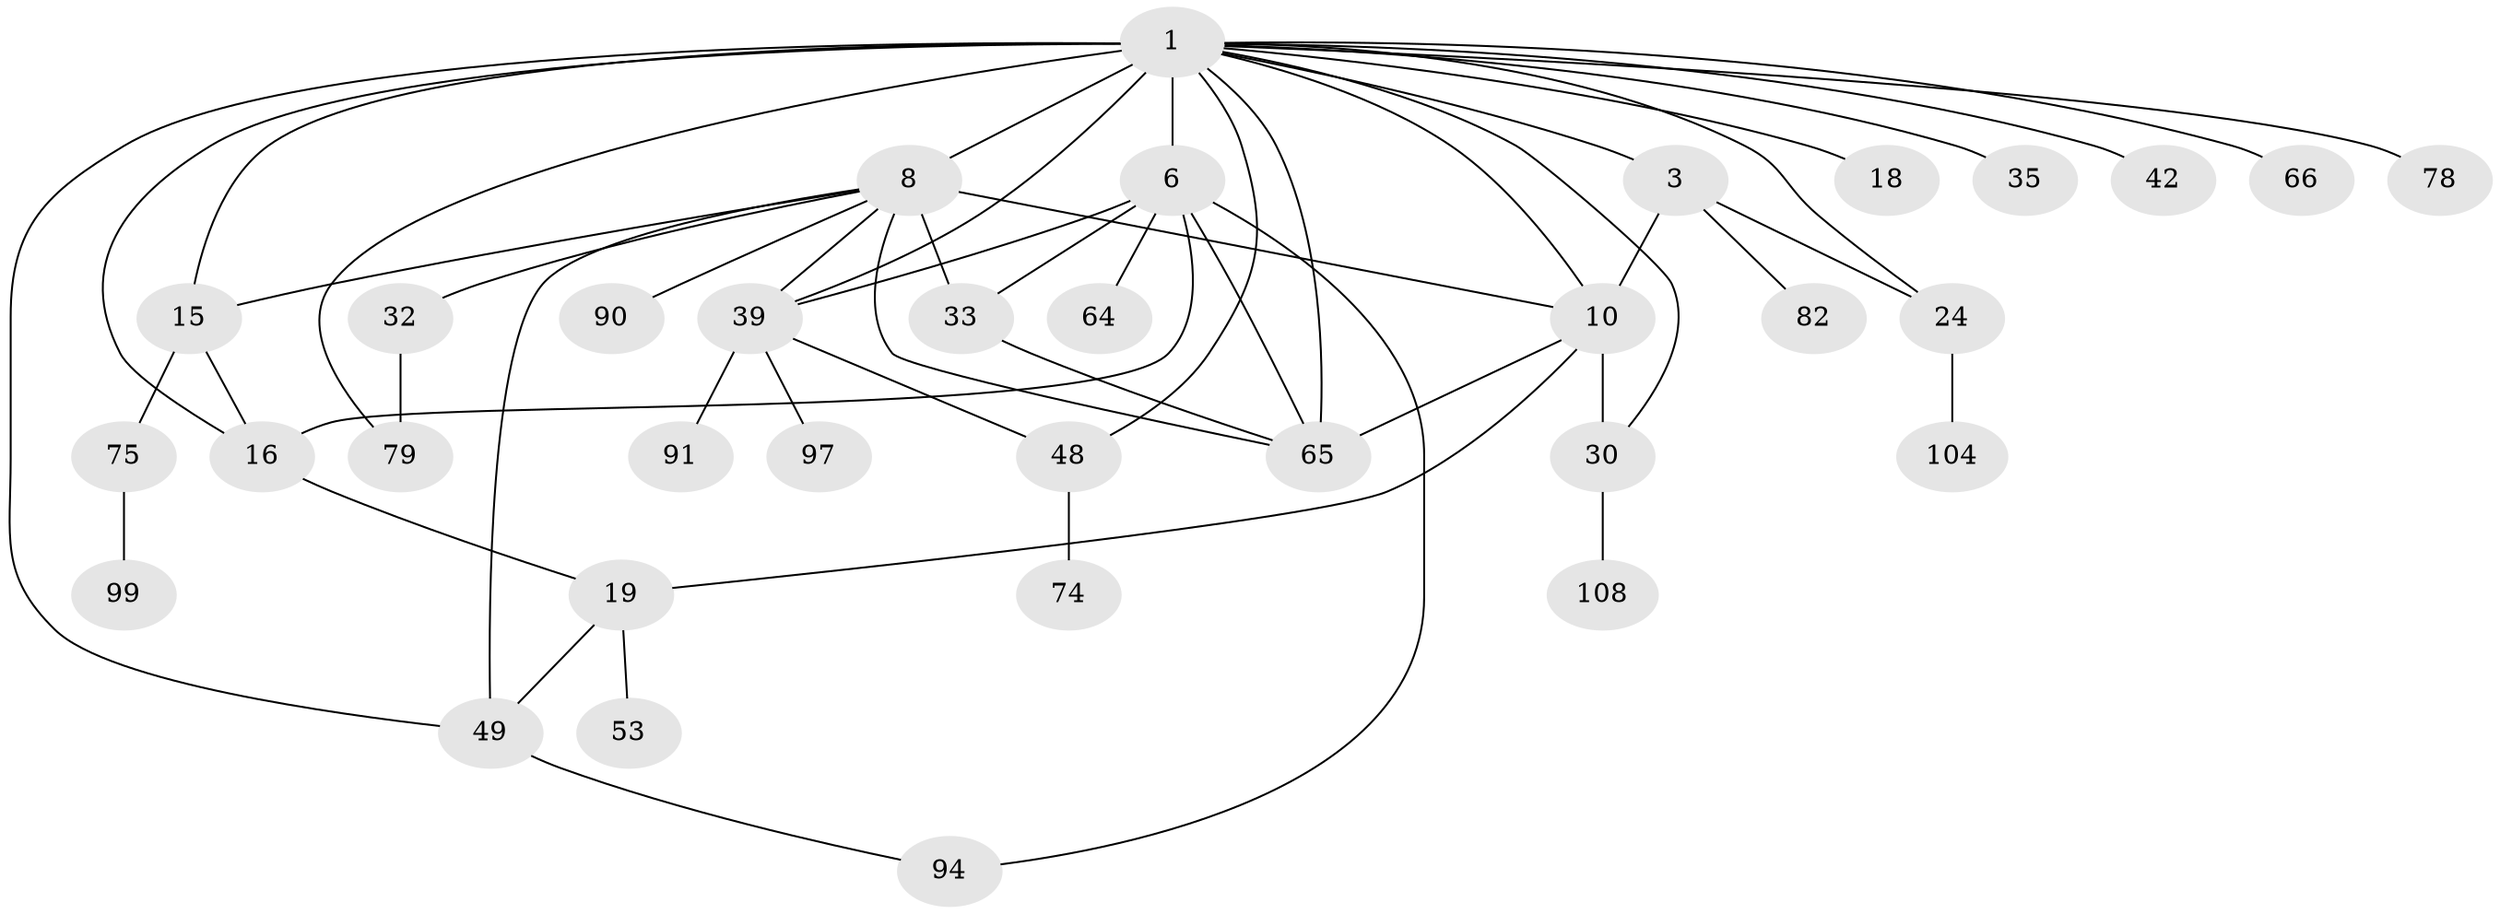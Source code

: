 // original degree distribution, {5: 0.02608695652173913, 7: 0.008695652173913044, 4: 0.17391304347826086, 9: 0.008695652173913044, 6: 0.008695652173913044, 3: 0.21739130434782608, 10: 0.008695652173913044, 2: 0.30434782608695654, 1: 0.24347826086956523}
// Generated by graph-tools (version 1.1) at 2025/16/03/04/25 18:16:55]
// undirected, 34 vertices, 53 edges
graph export_dot {
graph [start="1"]
  node [color=gray90,style=filled];
  1 [super="+2+4+7"];
  3 [super="+44+26+34"];
  6 [super="+21+68+20+67"];
  8 [super="+13+9+12"];
  10 [super="+59+88+43"];
  15;
  16 [super="+17"];
  18;
  19 [super="+47+73"];
  24 [super="+36"];
  30 [super="+58"];
  32 [super="+72+92"];
  33 [super="+80"];
  35;
  39 [super="+51+84"];
  42 [super="+113"];
  48 [super="+71"];
  49 [super="+60+55+77+83"];
  53 [super="+57"];
  64;
  65 [super="+95+102"];
  66 [super="+112"];
  74;
  75;
  78;
  79;
  82;
  90;
  91;
  94 [super="+111"];
  97;
  99;
  104;
  108;
  1 -- 66;
  1 -- 3;
  1 -- 6 [weight=2];
  1 -- 8 [weight=6];
  1 -- 24;
  1 -- 65;
  1 -- 35;
  1 -- 10 [weight=2];
  1 -- 42;
  1 -- 15;
  1 -- 48;
  1 -- 49 [weight=2];
  1 -- 18 [weight=2];
  1 -- 79;
  1 -- 16;
  1 -- 30;
  1 -- 39;
  1 -- 78;
  3 -- 82;
  3 -- 24;
  3 -- 10;
  6 -- 64;
  6 -- 33;
  6 -- 39;
  6 -- 94;
  6 -- 16;
  6 -- 65;
  8 -- 32 [weight=2];
  8 -- 90;
  8 -- 39 [weight=2];
  8 -- 10;
  8 -- 65;
  8 -- 33;
  8 -- 15;
  8 -- 49;
  10 -- 65;
  10 -- 19;
  10 -- 30 [weight=2];
  15 -- 16;
  15 -- 75;
  16 -- 19;
  19 -- 53;
  19 -- 49;
  24 -- 104;
  30 -- 108;
  32 -- 79;
  33 -- 65;
  39 -- 48;
  39 -- 97;
  39 -- 91;
  48 -- 74;
  49 -- 94;
  75 -- 99;
}
